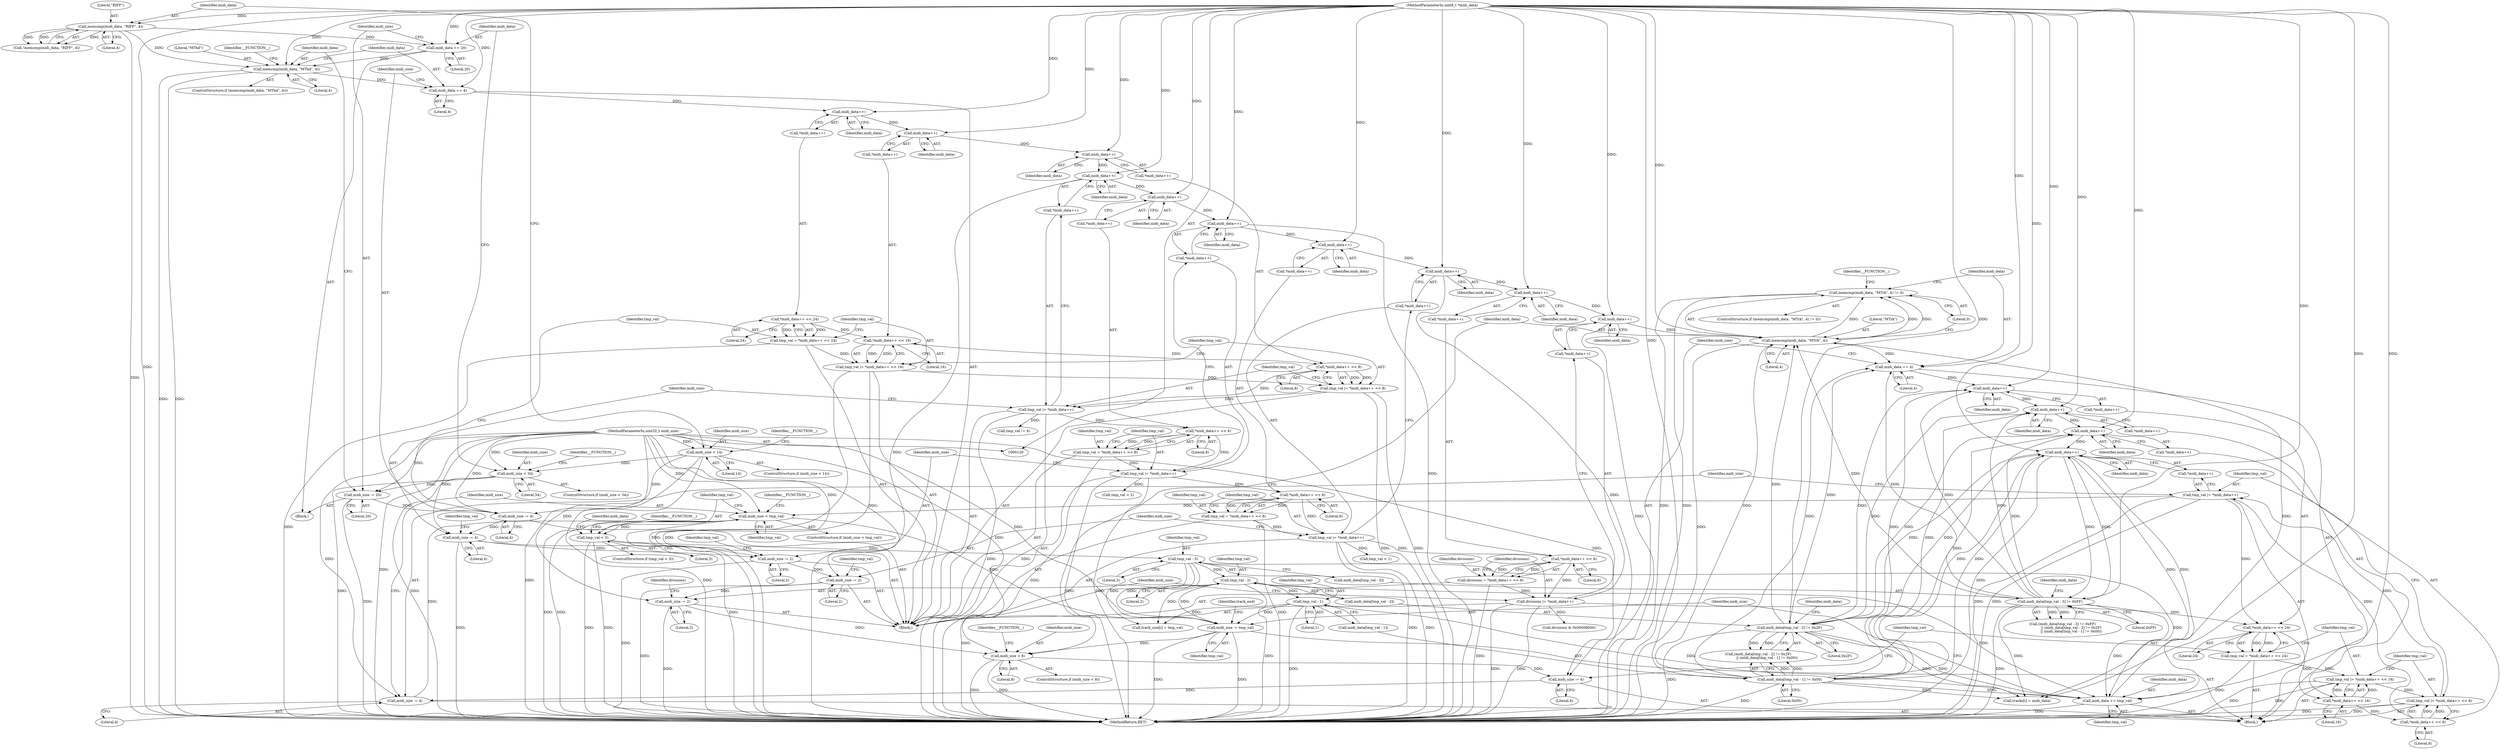 digraph "0_wildmidi_660b513d99bced8783a4a5984ac2f742c74ebbdd_1@API" {
"1000457" [label="(Call,memcmp(midi_data, \"MTrk\", 4) != 0)"];
"1000458" [label="(Call,memcmp(midi_data, \"MTrk\", 4))"];
"1000367" [label="(Call,midi_data++)"];
"1000361" [label="(Call,midi_data++)"];
"1000319" [label="(Call,midi_data++)"];
"1000313" [label="(Call,midi_data++)"];
"1000288" [label="(Call,midi_data++)"];
"1000282" [label="(Call,midi_data++)"];
"1000260" [label="(Call,midi_data++)"];
"1000254" [label="(Call,midi_data++)"];
"1000247" [label="(Call,midi_data++)"];
"1000240" [label="(Call,midi_data++)"];
"1000230" [label="(Call,midi_data += 4)"];
"1000217" [label="(Call,memcmp(midi_data, \"MThd\", 4))"];
"1000192" [label="(Call,memcmp(midi_data, \"RIFF\", 4))"];
"1000121" [label="(MethodParameterIn,uint8_t *midi_data)"];
"1000210" [label="(Call,midi_data += 20)"];
"1000572" [label="(Call,midi_data += tmp_val)"];
"1000535" [label="(Call,tmp_val - 3)"];
"1000519" [label="(Call,tmp_val < 3)"];
"1000507" [label="(Call,midi_size < tmp_val)"];
"1000503" [label="(Call,midi_size -= 4)"];
"1000474" [label="(Call,midi_size -= 4)"];
"1000445" [label="(Call,midi_size < 8)"];
"1000369" [label="(Call,midi_size -= 2)"];
"1000321" [label="(Call,midi_size -= 2)"];
"1000290" [label="(Call,midi_size -= 2)"];
"1000262" [label="(Call,midi_size -= 4)"];
"1000233" [label="(Call,midi_size -= 4)"];
"1000178" [label="(Call,midi_size < 14)"];
"1000122" [label="(MethodParameterIn,uint32_t midi_size)"];
"1000213" [label="(Call,midi_size -= 20)"];
"1000198" [label="(Call,midi_size < 34)"];
"1000575" [label="(Call,midi_size -= tmp_val)"];
"1000550" [label="(Call,tmp_val - 1)"];
"1000543" [label="(Call,tmp_val - 2)"];
"1000498" [label="(Call,tmp_val |= *midi_data++)"];
"1000491" [label="(Call,tmp_val |= *midi_data++ << 8)"];
"1000484" [label="(Call,tmp_val |= *midi_data++ << 16)"];
"1000477" [label="(Call,tmp_val = *midi_data++ << 24)"];
"1000479" [label="(Call,*midi_data++ << 24)"];
"1000364" [label="(Call,divisions |= *midi_data++)"];
"1000357" [label="(Call,divisions = *midi_data++ << 8)"];
"1000359" [label="(Call,*midi_data++ << 8)"];
"1000316" [label="(Call,tmp_val |= *midi_data++)"];
"1000309" [label="(Call,tmp_val = *midi_data++ << 8)"];
"1000311" [label="(Call,*midi_data++ << 8)"];
"1000285" [label="(Call,tmp_val |= *midi_data++)"];
"1000278" [label="(Call,tmp_val = *midi_data++ << 8)"];
"1000280" [label="(Call,*midi_data++ << 8)"];
"1000257" [label="(Call,tmp_val |= *midi_data++)"];
"1000250" [label="(Call,tmp_val |= *midi_data++ << 8)"];
"1000243" [label="(Call,tmp_val |= *midi_data++ << 16)"];
"1000236" [label="(Call,tmp_val = *midi_data++ << 24)"];
"1000238" [label="(Call,*midi_data++ << 24)"];
"1000245" [label="(Call,*midi_data++ << 16)"];
"1000252" [label="(Call,*midi_data++ << 8)"];
"1000486" [label="(Call,*midi_data++ << 16)"];
"1000493" [label="(Call,*midi_data++ << 8)"];
"1000540" [label="(Call,midi_data[tmp_val - 2] != 0x2F)"];
"1000501" [label="(Call,midi_data++)"];
"1000495" [label="(Call,midi_data++)"];
"1000488" [label="(Call,midi_data++)"];
"1000481" [label="(Call,midi_data++)"];
"1000471" [label="(Call,midi_data += 4)"];
"1000547" [label="(Call,midi_data[tmp_val - 1] != 0x00)"];
"1000532" [label="(Call,midi_data[tmp_val - 3] != 0xFF)"];
"1000219" [label="(Literal,\"MThd\")"];
"1000263" [label="(Identifier,midi_size)"];
"1000501" [label="(Call,midi_data++)"];
"1000357" [label="(Call,divisions = *midi_data++ << 8)"];
"1000461" [label="(Literal,4)"];
"1000245" [label="(Call,*midi_data++ << 16)"];
"1000191" [label="(Call,!memcmp(midi_data, \"RIFF\", 4))"];
"1000478" [label="(Identifier,tmp_val)"];
"1000371" [label="(Literal,2)"];
"1000249" [label="(Literal,16)"];
"1000546" [label="(Literal,0x2F)"];
"1000538" [label="(Literal,0xFF)"];
"1000484" [label="(Call,tmp_val |= *midi_data++ << 16)"];
"1000320" [label="(Identifier,midi_data)"];
"1000257" [label="(Call,tmp_val |= *midi_data++)"];
"1000250" [label="(Call,tmp_val |= *midi_data++ << 8)"];
"1000482" [label="(Identifier,midi_data)"];
"1000213" [label="(Call,midi_size -= 20)"];
"1000280" [label="(Call,*midi_data++ << 8)"];
"1000498" [label="(Call,tmp_val |= *midi_data++)"];
"1000360" [label="(Call,*midi_data++)"];
"1000232" [label="(Literal,4)"];
"1000199" [label="(Identifier,midi_size)"];
"1000266" [label="(Call,tmp_val != 6)"];
"1000179" [label="(Identifier,midi_size)"];
"1000490" [label="(Literal,16)"];
"1000542" [label="(Identifier,midi_data)"];
"1000192" [label="(Call,memcmp(midi_data, \"RIFF\", 4))"];
"1000577" [label="(Identifier,tmp_val)"];
"1000291" [label="(Identifier,midi_size)"];
"1000292" [label="(Literal,2)"];
"1000473" [label="(Literal,4)"];
"1000281" [label="(Call,*midi_data++)"];
"1000254" [label="(Call,midi_data++)"];
"1000550" [label="(Call,tmp_val - 1)"];
"1000196" [label="(Block,)"];
"1000471" [label="(Call,midi_data += 4)"];
"1000504" [label="(Identifier,midi_size)"];
"1000576" [label="(Identifier,midi_size)"];
"1000282" [label="(Call,midi_data++)"];
"1000312" [label="(Call,*midi_data++)"];
"1000239" [label="(Call,*midi_data++)"];
"1000230" [label="(Call,midi_data += 4)"];
"1000366" [label="(Call,*midi_data++)"];
"1000278" [label="(Call,tmp_val = *midi_data++ << 8)"];
"1000537" [label="(Literal,3)"];
"1000369" [label="(Call,midi_size -= 2)"];
"1000487" [label="(Call,*midi_data++)"];
"1000485" [label="(Identifier,tmp_val)"];
"1000183" [label="(Identifier,__FUNCTION__)"];
"1000534" [label="(Identifier,midi_data)"];
"1000512" [label="(Identifier,__FUNCTION__)"];
"1000212" [label="(Literal,20)"];
"1000508" [label="(Identifier,midi_size)"];
"1000479" [label="(Call,*midi_data++ << 24)"];
"1000495" [label="(Call,midi_data++)"];
"1000540" [label="(Call,midi_data[tmp_val - 2] != 0x2F)"];
"1000549" [label="(Identifier,midi_data)"];
"1000361" [label="(Call,midi_data++)"];
"1000580" [label="(Identifier,track_end)"];
"1000493" [label="(Call,*midi_data++ << 8)"];
"1000123" [label="(Block,)"];
"1000531" [label="(Call,(midi_data[tmp_val - 3] != 0xFF)\n                || (midi_data[tmp_val - 2] != 0x2F)\n                || (midi_data[tmp_val - 1] != 0x00))"];
"1000497" [label="(Literal,8)"];
"1000518" [label="(ControlStructure,if (tmp_val < 3))"];
"1000374" [label="(Identifier,divisions)"];
"1000288" [label="(Call,midi_data++)"];
"1000373" [label="(Call,divisions & 0x00008000)"];
"1000261" [label="(Identifier,midi_data)"];
"1000243" [label="(Call,tmp_val |= *midi_data++ << 16)"];
"1000532" [label="(Call,midi_data[tmp_val - 3] != 0xFF)"];
"1000475" [label="(Identifier,midi_size)"];
"1000294" [label="(Call,tmp_val > 2)"];
"1000177" [label="(ControlStructure,if (midi_size < 14))"];
"1000499" [label="(Identifier,tmp_val)"];
"1000286" [label="(Identifier,tmp_val)"];
"1000211" [label="(Identifier,midi_data)"];
"1000203" [label="(Identifier,__FUNCTION__)"];
"1000236" [label="(Call,tmp_val = *midi_data++ << 24)"];
"1000541" [label="(Call,midi_data[tmp_val - 2])"];
"1000536" [label="(Identifier,tmp_val)"];
"1000309" [label="(Call,tmp_val = *midi_data++ << 8)"];
"1000574" [label="(Identifier,tmp_val)"];
"1000367" [label="(Call,midi_data++)"];
"1000456" [label="(ControlStructure,if (memcmp(midi_data, \"MTrk\", 4) != 0))"];
"1000283" [label="(Identifier,midi_data)"];
"1000535" [label="(Call,tmp_val - 3)"];
"1000364" [label="(Call,divisions |= *midi_data++)"];
"1000290" [label="(Call,midi_size -= 2)"];
"1001533" [label="(MethodReturn,RET)"];
"1000318" [label="(Call,*midi_data++)"];
"1000363" [label="(Literal,8)"];
"1000323" [label="(Literal,2)"];
"1000572" [label="(Call,midi_data += tmp_val)"];
"1000260" [label="(Call,midi_data++)"];
"1000503" [label="(Call,midi_size -= 4)"];
"1000359" [label="(Call,*midi_data++ << 8)"];
"1000233" [label="(Call,midi_size -= 4)"];
"1000284" [label="(Literal,8)"];
"1000575" [label="(Call,midi_size -= tmp_val)"];
"1000313" [label="(Call,midi_data++)"];
"1000287" [label="(Call,*midi_data++)"];
"1000259" [label="(Call,*midi_data++)"];
"1000488" [label="(Call,midi_data++)"];
"1000551" [label="(Identifier,tmp_val)"];
"1000244" [label="(Identifier,tmp_val)"];
"1000235" [label="(Literal,4)"];
"1000237" [label="(Identifier,tmp_val)"];
"1000267" [label="(Identifier,tmp_val)"];
"1000483" [label="(Literal,24)"];
"1000231" [label="(Identifier,midi_data)"];
"1000474" [label="(Call,midi_size -= 4)"];
"1000251" [label="(Identifier,tmp_val)"];
"1000240" [label="(Call,midi_data++)"];
"1000217" [label="(Call,memcmp(midi_data, \"MThd\", 4))"];
"1000507" [label="(Call,midi_size < tmp_val)"];
"1000520" [label="(Identifier,tmp_val)"];
"1000457" [label="(Call,memcmp(midi_data, \"MTrk\", 4) != 0)"];
"1000492" [label="(Identifier,tmp_val)"];
"1000295" [label="(Identifier,tmp_val)"];
"1000370" [label="(Identifier,midi_size)"];
"1000494" [label="(Call,*midi_data++)"];
"1000311" [label="(Call,*midi_data++ << 8)"];
"1000215" [label="(Literal,20)"];
"1000481" [label="(Call,midi_data++)"];
"1000315" [label="(Literal,8)"];
"1000279" [label="(Identifier,tmp_val)"];
"1000317" [label="(Identifier,tmp_val)"];
"1000122" [label="(MethodParameterIn,uint32_t midi_size)"];
"1000496" [label="(Identifier,midi_data)"];
"1000247" [label="(Call,midi_data++)"];
"1000256" [label="(Literal,8)"];
"1000450" [label="(Identifier,__FUNCTION__)"];
"1000480" [label="(Call,*midi_data++)"];
"1000458" [label="(Call,memcmp(midi_data, \"MTrk\", 4))"];
"1000445" [label="(Call,midi_size < 8)"];
"1000358" [label="(Identifier,divisions)"];
"1000200" [label="(Literal,34)"];
"1000314" [label="(Identifier,midi_data)"];
"1000264" [label="(Literal,4)"];
"1000545" [label="(Literal,2)"];
"1000553" [label="(Literal,0x00)"];
"1000472" [label="(Identifier,midi_data)"];
"1000322" [label="(Identifier,midi_size)"];
"1000443" [label="(Block,)"];
"1000547" [label="(Call,midi_data[tmp_val - 1] != 0x00)"];
"1000567" [label="(Call,track_size[i] = tmp_val)"];
"1000121" [label="(MethodParameterIn,uint8_t *midi_data)"];
"1000310" [label="(Identifier,tmp_val)"];
"1000519" [label="(Call,tmp_val < 3)"];
"1000477" [label="(Call,tmp_val = *midi_data++ << 24)"];
"1000195" [label="(Literal,4)"];
"1000220" [label="(Literal,4)"];
"1000218" [label="(Identifier,midi_data)"];
"1000325" [label="(Call,tmp_val < 1)"];
"1000180" [label="(Literal,14)"];
"1000223" [label="(Identifier,__FUNCTION__)"];
"1000253" [label="(Call,*midi_data++)"];
"1000446" [label="(Identifier,midi_size)"];
"1000509" [label="(Identifier,tmp_val)"];
"1000460" [label="(Literal,\"MTrk\")"];
"1000234" [label="(Identifier,midi_size)"];
"1000524" [label="(Identifier,__FUNCTION__)"];
"1000476" [label="(Literal,4)"];
"1000248" [label="(Identifier,midi_data)"];
"1000246" [label="(Call,*midi_data++)"];
"1000486" [label="(Call,*midi_data++ << 16)"];
"1000543" [label="(Call,tmp_val - 2)"];
"1000198" [label="(Call,midi_size < 34)"];
"1000459" [label="(Identifier,midi_data)"];
"1000491" [label="(Call,tmp_val |= *midi_data++ << 8)"];
"1000197" [label="(ControlStructure,if (midi_size < 34))"];
"1000539" [label="(Call,(midi_data[tmp_val - 2] != 0x2F)\n                || (midi_data[tmp_val - 1] != 0x00))"];
"1000326" [label="(Identifier,tmp_val)"];
"1000365" [label="(Identifier,divisions)"];
"1000562" [label="(Call,tracks[i] = midi_data)"];
"1000194" [label="(Literal,\"RIFF\")"];
"1000552" [label="(Literal,1)"];
"1000465" [label="(Identifier,__FUNCTION__)"];
"1000500" [label="(Call,*midi_data++)"];
"1000214" [label="(Identifier,midi_size)"];
"1000447" [label="(Literal,8)"];
"1000506" [label="(ControlStructure,if (midi_size < tmp_val))"];
"1000216" [label="(ControlStructure,if (memcmp(midi_data, \"MThd\", 4)))"];
"1000444" [label="(ControlStructure,if (midi_size < 8))"];
"1000242" [label="(Literal,24)"];
"1000489" [label="(Identifier,midi_data)"];
"1000502" [label="(Identifier,midi_data)"];
"1000262" [label="(Call,midi_size -= 4)"];
"1000210" [label="(Call,midi_data += 20)"];
"1000258" [label="(Identifier,tmp_val)"];
"1000289" [label="(Identifier,midi_data)"];
"1000178" [label="(Call,midi_size < 14)"];
"1000533" [label="(Call,midi_data[tmp_val - 3])"];
"1000462" [label="(Literal,0)"];
"1000241" [label="(Identifier,midi_data)"];
"1000544" [label="(Identifier,tmp_val)"];
"1000238" [label="(Call,*midi_data++ << 24)"];
"1000548" [label="(Call,midi_data[tmp_val - 1])"];
"1000573" [label="(Identifier,midi_data)"];
"1000193" [label="(Identifier,midi_data)"];
"1000316" [label="(Call,tmp_val |= *midi_data++)"];
"1000321" [label="(Call,midi_size -= 2)"];
"1000319" [label="(Call,midi_data++)"];
"1000505" [label="(Literal,4)"];
"1000285" [label="(Call,tmp_val |= *midi_data++)"];
"1000252" [label="(Call,*midi_data++ << 8)"];
"1000521" [label="(Literal,3)"];
"1000362" [label="(Identifier,midi_data)"];
"1000368" [label="(Identifier,midi_data)"];
"1000255" [label="(Identifier,midi_data)"];
"1000457" -> "1000456"  [label="AST: "];
"1000457" -> "1000462"  [label="CFG: "];
"1000458" -> "1000457"  [label="AST: "];
"1000462" -> "1000457"  [label="AST: "];
"1000465" -> "1000457"  [label="CFG: "];
"1000472" -> "1000457"  [label="CFG: "];
"1000457" -> "1001533"  [label="DDG: "];
"1000457" -> "1001533"  [label="DDG: "];
"1000458" -> "1000457"  [label="DDG: "];
"1000458" -> "1000457"  [label="DDG: "];
"1000458" -> "1000457"  [label="DDG: "];
"1000458" -> "1000461"  [label="CFG: "];
"1000459" -> "1000458"  [label="AST: "];
"1000460" -> "1000458"  [label="AST: "];
"1000461" -> "1000458"  [label="AST: "];
"1000462" -> "1000458"  [label="CFG: "];
"1000458" -> "1001533"  [label="DDG: "];
"1000367" -> "1000458"  [label="DDG: "];
"1000572" -> "1000458"  [label="DDG: "];
"1000540" -> "1000458"  [label="DDG: "];
"1000547" -> "1000458"  [label="DDG: "];
"1000532" -> "1000458"  [label="DDG: "];
"1000121" -> "1000458"  [label="DDG: "];
"1000458" -> "1000471"  [label="DDG: "];
"1000367" -> "1000366"  [label="AST: "];
"1000367" -> "1000368"  [label="CFG: "];
"1000368" -> "1000367"  [label="AST: "];
"1000366" -> "1000367"  [label="CFG: "];
"1000367" -> "1001533"  [label="DDG: "];
"1000361" -> "1000367"  [label="DDG: "];
"1000121" -> "1000367"  [label="DDG: "];
"1000361" -> "1000360"  [label="AST: "];
"1000361" -> "1000362"  [label="CFG: "];
"1000362" -> "1000361"  [label="AST: "];
"1000360" -> "1000361"  [label="CFG: "];
"1000319" -> "1000361"  [label="DDG: "];
"1000121" -> "1000361"  [label="DDG: "];
"1000319" -> "1000318"  [label="AST: "];
"1000319" -> "1000320"  [label="CFG: "];
"1000320" -> "1000319"  [label="AST: "];
"1000318" -> "1000319"  [label="CFG: "];
"1000319" -> "1001533"  [label="DDG: "];
"1000313" -> "1000319"  [label="DDG: "];
"1000121" -> "1000319"  [label="DDG: "];
"1000313" -> "1000312"  [label="AST: "];
"1000313" -> "1000314"  [label="CFG: "];
"1000314" -> "1000313"  [label="AST: "];
"1000312" -> "1000313"  [label="CFG: "];
"1000288" -> "1000313"  [label="DDG: "];
"1000121" -> "1000313"  [label="DDG: "];
"1000288" -> "1000287"  [label="AST: "];
"1000288" -> "1000289"  [label="CFG: "];
"1000289" -> "1000288"  [label="AST: "];
"1000287" -> "1000288"  [label="CFG: "];
"1000288" -> "1001533"  [label="DDG: "];
"1000282" -> "1000288"  [label="DDG: "];
"1000121" -> "1000288"  [label="DDG: "];
"1000282" -> "1000281"  [label="AST: "];
"1000282" -> "1000283"  [label="CFG: "];
"1000283" -> "1000282"  [label="AST: "];
"1000281" -> "1000282"  [label="CFG: "];
"1000260" -> "1000282"  [label="DDG: "];
"1000121" -> "1000282"  [label="DDG: "];
"1000260" -> "1000259"  [label="AST: "];
"1000260" -> "1000261"  [label="CFG: "];
"1000261" -> "1000260"  [label="AST: "];
"1000259" -> "1000260"  [label="CFG: "];
"1000260" -> "1001533"  [label="DDG: "];
"1000254" -> "1000260"  [label="DDG: "];
"1000121" -> "1000260"  [label="DDG: "];
"1000254" -> "1000253"  [label="AST: "];
"1000254" -> "1000255"  [label="CFG: "];
"1000255" -> "1000254"  [label="AST: "];
"1000253" -> "1000254"  [label="CFG: "];
"1000247" -> "1000254"  [label="DDG: "];
"1000121" -> "1000254"  [label="DDG: "];
"1000247" -> "1000246"  [label="AST: "];
"1000247" -> "1000248"  [label="CFG: "];
"1000248" -> "1000247"  [label="AST: "];
"1000246" -> "1000247"  [label="CFG: "];
"1000240" -> "1000247"  [label="DDG: "];
"1000121" -> "1000247"  [label="DDG: "];
"1000240" -> "1000239"  [label="AST: "];
"1000240" -> "1000241"  [label="CFG: "];
"1000241" -> "1000240"  [label="AST: "];
"1000239" -> "1000240"  [label="CFG: "];
"1000230" -> "1000240"  [label="DDG: "];
"1000121" -> "1000240"  [label="DDG: "];
"1000230" -> "1000123"  [label="AST: "];
"1000230" -> "1000232"  [label="CFG: "];
"1000231" -> "1000230"  [label="AST: "];
"1000232" -> "1000230"  [label="AST: "];
"1000234" -> "1000230"  [label="CFG: "];
"1000217" -> "1000230"  [label="DDG: "];
"1000121" -> "1000230"  [label="DDG: "];
"1000217" -> "1000216"  [label="AST: "];
"1000217" -> "1000220"  [label="CFG: "];
"1000218" -> "1000217"  [label="AST: "];
"1000219" -> "1000217"  [label="AST: "];
"1000220" -> "1000217"  [label="AST: "];
"1000223" -> "1000217"  [label="CFG: "];
"1000231" -> "1000217"  [label="CFG: "];
"1000217" -> "1001533"  [label="DDG: "];
"1000217" -> "1001533"  [label="DDG: "];
"1000192" -> "1000217"  [label="DDG: "];
"1000210" -> "1000217"  [label="DDG: "];
"1000121" -> "1000217"  [label="DDG: "];
"1000192" -> "1000191"  [label="AST: "];
"1000192" -> "1000195"  [label="CFG: "];
"1000193" -> "1000192"  [label="AST: "];
"1000194" -> "1000192"  [label="AST: "];
"1000195" -> "1000192"  [label="AST: "];
"1000191" -> "1000192"  [label="CFG: "];
"1000192" -> "1001533"  [label="DDG: "];
"1000192" -> "1000191"  [label="DDG: "];
"1000192" -> "1000191"  [label="DDG: "];
"1000192" -> "1000191"  [label="DDG: "];
"1000121" -> "1000192"  [label="DDG: "];
"1000192" -> "1000210"  [label="DDG: "];
"1000121" -> "1000120"  [label="AST: "];
"1000121" -> "1001533"  [label="DDG: "];
"1000121" -> "1000210"  [label="DDG: "];
"1000121" -> "1000471"  [label="DDG: "];
"1000121" -> "1000481"  [label="DDG: "];
"1000121" -> "1000488"  [label="DDG: "];
"1000121" -> "1000495"  [label="DDG: "];
"1000121" -> "1000501"  [label="DDG: "];
"1000121" -> "1000532"  [label="DDG: "];
"1000121" -> "1000540"  [label="DDG: "];
"1000121" -> "1000547"  [label="DDG: "];
"1000121" -> "1000562"  [label="DDG: "];
"1000121" -> "1000572"  [label="DDG: "];
"1000210" -> "1000196"  [label="AST: "];
"1000210" -> "1000212"  [label="CFG: "];
"1000211" -> "1000210"  [label="AST: "];
"1000212" -> "1000210"  [label="AST: "];
"1000214" -> "1000210"  [label="CFG: "];
"1000572" -> "1000443"  [label="AST: "];
"1000572" -> "1000574"  [label="CFG: "];
"1000573" -> "1000572"  [label="AST: "];
"1000574" -> "1000572"  [label="AST: "];
"1000576" -> "1000572"  [label="CFG: "];
"1000572" -> "1001533"  [label="DDG: "];
"1000535" -> "1000572"  [label="DDG: "];
"1000550" -> "1000572"  [label="DDG: "];
"1000543" -> "1000572"  [label="DDG: "];
"1000540" -> "1000572"  [label="DDG: "];
"1000547" -> "1000572"  [label="DDG: "];
"1000532" -> "1000572"  [label="DDG: "];
"1000501" -> "1000572"  [label="DDG: "];
"1000535" -> "1000533"  [label="AST: "];
"1000535" -> "1000537"  [label="CFG: "];
"1000536" -> "1000535"  [label="AST: "];
"1000537" -> "1000535"  [label="AST: "];
"1000533" -> "1000535"  [label="CFG: "];
"1000535" -> "1001533"  [label="DDG: "];
"1000519" -> "1000535"  [label="DDG: "];
"1000535" -> "1000543"  [label="DDG: "];
"1000535" -> "1000567"  [label="DDG: "];
"1000535" -> "1000575"  [label="DDG: "];
"1000519" -> "1000518"  [label="AST: "];
"1000519" -> "1000521"  [label="CFG: "];
"1000520" -> "1000519"  [label="AST: "];
"1000521" -> "1000519"  [label="AST: "];
"1000524" -> "1000519"  [label="CFG: "];
"1000534" -> "1000519"  [label="CFG: "];
"1000519" -> "1001533"  [label="DDG: "];
"1000519" -> "1001533"  [label="DDG: "];
"1000507" -> "1000519"  [label="DDG: "];
"1000507" -> "1000506"  [label="AST: "];
"1000507" -> "1000509"  [label="CFG: "];
"1000508" -> "1000507"  [label="AST: "];
"1000509" -> "1000507"  [label="AST: "];
"1000512" -> "1000507"  [label="CFG: "];
"1000520" -> "1000507"  [label="CFG: "];
"1000507" -> "1001533"  [label="DDG: "];
"1000507" -> "1001533"  [label="DDG: "];
"1000507" -> "1001533"  [label="DDG: "];
"1000503" -> "1000507"  [label="DDG: "];
"1000122" -> "1000507"  [label="DDG: "];
"1000498" -> "1000507"  [label="DDG: "];
"1000507" -> "1000575"  [label="DDG: "];
"1000503" -> "1000443"  [label="AST: "];
"1000503" -> "1000505"  [label="CFG: "];
"1000504" -> "1000503"  [label="AST: "];
"1000505" -> "1000503"  [label="AST: "];
"1000508" -> "1000503"  [label="CFG: "];
"1000474" -> "1000503"  [label="DDG: "];
"1000122" -> "1000503"  [label="DDG: "];
"1000474" -> "1000443"  [label="AST: "];
"1000474" -> "1000476"  [label="CFG: "];
"1000475" -> "1000474"  [label="AST: "];
"1000476" -> "1000474"  [label="AST: "];
"1000478" -> "1000474"  [label="CFG: "];
"1000445" -> "1000474"  [label="DDG: "];
"1000122" -> "1000474"  [label="DDG: "];
"1000445" -> "1000444"  [label="AST: "];
"1000445" -> "1000447"  [label="CFG: "];
"1000446" -> "1000445"  [label="AST: "];
"1000447" -> "1000445"  [label="AST: "];
"1000450" -> "1000445"  [label="CFG: "];
"1000459" -> "1000445"  [label="CFG: "];
"1000445" -> "1001533"  [label="DDG: "];
"1000445" -> "1001533"  [label="DDG: "];
"1000369" -> "1000445"  [label="DDG: "];
"1000575" -> "1000445"  [label="DDG: "];
"1000122" -> "1000445"  [label="DDG: "];
"1000369" -> "1000123"  [label="AST: "];
"1000369" -> "1000371"  [label="CFG: "];
"1000370" -> "1000369"  [label="AST: "];
"1000371" -> "1000369"  [label="AST: "];
"1000374" -> "1000369"  [label="CFG: "];
"1000369" -> "1001533"  [label="DDG: "];
"1000321" -> "1000369"  [label="DDG: "];
"1000122" -> "1000369"  [label="DDG: "];
"1000321" -> "1000123"  [label="AST: "];
"1000321" -> "1000323"  [label="CFG: "];
"1000322" -> "1000321"  [label="AST: "];
"1000323" -> "1000321"  [label="AST: "];
"1000326" -> "1000321"  [label="CFG: "];
"1000321" -> "1001533"  [label="DDG: "];
"1000290" -> "1000321"  [label="DDG: "];
"1000122" -> "1000321"  [label="DDG: "];
"1000290" -> "1000123"  [label="AST: "];
"1000290" -> "1000292"  [label="CFG: "];
"1000291" -> "1000290"  [label="AST: "];
"1000292" -> "1000290"  [label="AST: "];
"1000295" -> "1000290"  [label="CFG: "];
"1000290" -> "1001533"  [label="DDG: "];
"1000262" -> "1000290"  [label="DDG: "];
"1000122" -> "1000290"  [label="DDG: "];
"1000262" -> "1000123"  [label="AST: "];
"1000262" -> "1000264"  [label="CFG: "];
"1000263" -> "1000262"  [label="AST: "];
"1000264" -> "1000262"  [label="AST: "];
"1000267" -> "1000262"  [label="CFG: "];
"1000262" -> "1001533"  [label="DDG: "];
"1000233" -> "1000262"  [label="DDG: "];
"1000122" -> "1000262"  [label="DDG: "];
"1000233" -> "1000123"  [label="AST: "];
"1000233" -> "1000235"  [label="CFG: "];
"1000234" -> "1000233"  [label="AST: "];
"1000235" -> "1000233"  [label="AST: "];
"1000237" -> "1000233"  [label="CFG: "];
"1000178" -> "1000233"  [label="DDG: "];
"1000213" -> "1000233"  [label="DDG: "];
"1000122" -> "1000233"  [label="DDG: "];
"1000178" -> "1000177"  [label="AST: "];
"1000178" -> "1000180"  [label="CFG: "];
"1000179" -> "1000178"  [label="AST: "];
"1000180" -> "1000178"  [label="AST: "];
"1000183" -> "1000178"  [label="CFG: "];
"1000193" -> "1000178"  [label="CFG: "];
"1000178" -> "1001533"  [label="DDG: "];
"1000178" -> "1001533"  [label="DDG: "];
"1000122" -> "1000178"  [label="DDG: "];
"1000178" -> "1000198"  [label="DDG: "];
"1000122" -> "1000120"  [label="AST: "];
"1000122" -> "1001533"  [label="DDG: "];
"1000122" -> "1000198"  [label="DDG: "];
"1000122" -> "1000213"  [label="DDG: "];
"1000122" -> "1000575"  [label="DDG: "];
"1000213" -> "1000196"  [label="AST: "];
"1000213" -> "1000215"  [label="CFG: "];
"1000214" -> "1000213"  [label="AST: "];
"1000215" -> "1000213"  [label="AST: "];
"1000218" -> "1000213"  [label="CFG: "];
"1000213" -> "1001533"  [label="DDG: "];
"1000198" -> "1000213"  [label="DDG: "];
"1000198" -> "1000197"  [label="AST: "];
"1000198" -> "1000200"  [label="CFG: "];
"1000199" -> "1000198"  [label="AST: "];
"1000200" -> "1000198"  [label="AST: "];
"1000203" -> "1000198"  [label="CFG: "];
"1000211" -> "1000198"  [label="CFG: "];
"1000198" -> "1001533"  [label="DDG: "];
"1000198" -> "1001533"  [label="DDG: "];
"1000575" -> "1000443"  [label="AST: "];
"1000575" -> "1000577"  [label="CFG: "];
"1000576" -> "1000575"  [label="AST: "];
"1000577" -> "1000575"  [label="AST: "];
"1000580" -> "1000575"  [label="CFG: "];
"1000575" -> "1001533"  [label="DDG: "];
"1000575" -> "1001533"  [label="DDG: "];
"1000550" -> "1000575"  [label="DDG: "];
"1000543" -> "1000575"  [label="DDG: "];
"1000550" -> "1000548"  [label="AST: "];
"1000550" -> "1000552"  [label="CFG: "];
"1000551" -> "1000550"  [label="AST: "];
"1000552" -> "1000550"  [label="AST: "];
"1000548" -> "1000550"  [label="CFG: "];
"1000550" -> "1001533"  [label="DDG: "];
"1000543" -> "1000550"  [label="DDG: "];
"1000550" -> "1000567"  [label="DDG: "];
"1000543" -> "1000541"  [label="AST: "];
"1000543" -> "1000545"  [label="CFG: "];
"1000544" -> "1000543"  [label="AST: "];
"1000545" -> "1000543"  [label="AST: "];
"1000541" -> "1000543"  [label="CFG: "];
"1000543" -> "1001533"  [label="DDG: "];
"1000543" -> "1000567"  [label="DDG: "];
"1000498" -> "1000443"  [label="AST: "];
"1000498" -> "1000500"  [label="CFG: "];
"1000499" -> "1000498"  [label="AST: "];
"1000500" -> "1000498"  [label="AST: "];
"1000504" -> "1000498"  [label="CFG: "];
"1000498" -> "1001533"  [label="DDG: "];
"1000498" -> "1001533"  [label="DDG: "];
"1000498" -> "1000479"  [label="DDG: "];
"1000491" -> "1000498"  [label="DDG: "];
"1000493" -> "1000498"  [label="DDG: "];
"1000491" -> "1000443"  [label="AST: "];
"1000491" -> "1000493"  [label="CFG: "];
"1000492" -> "1000491"  [label="AST: "];
"1000493" -> "1000491"  [label="AST: "];
"1000499" -> "1000491"  [label="CFG: "];
"1000491" -> "1001533"  [label="DDG: "];
"1000491" -> "1001533"  [label="DDG: "];
"1000484" -> "1000491"  [label="DDG: "];
"1000493" -> "1000491"  [label="DDG: "];
"1000493" -> "1000491"  [label="DDG: "];
"1000484" -> "1000443"  [label="AST: "];
"1000484" -> "1000486"  [label="CFG: "];
"1000485" -> "1000484"  [label="AST: "];
"1000486" -> "1000484"  [label="AST: "];
"1000492" -> "1000484"  [label="CFG: "];
"1000484" -> "1001533"  [label="DDG: "];
"1000484" -> "1001533"  [label="DDG: "];
"1000477" -> "1000484"  [label="DDG: "];
"1000486" -> "1000484"  [label="DDG: "];
"1000486" -> "1000484"  [label="DDG: "];
"1000477" -> "1000443"  [label="AST: "];
"1000477" -> "1000479"  [label="CFG: "];
"1000478" -> "1000477"  [label="AST: "];
"1000479" -> "1000477"  [label="AST: "];
"1000485" -> "1000477"  [label="CFG: "];
"1000477" -> "1001533"  [label="DDG: "];
"1000479" -> "1000477"  [label="DDG: "];
"1000479" -> "1000477"  [label="DDG: "];
"1000479" -> "1000483"  [label="CFG: "];
"1000480" -> "1000479"  [label="AST: "];
"1000483" -> "1000479"  [label="AST: "];
"1000364" -> "1000479"  [label="DDG: "];
"1000479" -> "1000486"  [label="DDG: "];
"1000364" -> "1000123"  [label="AST: "];
"1000364" -> "1000366"  [label="CFG: "];
"1000365" -> "1000364"  [label="AST: "];
"1000366" -> "1000364"  [label="AST: "];
"1000370" -> "1000364"  [label="CFG: "];
"1000364" -> "1001533"  [label="DDG: "];
"1000364" -> "1001533"  [label="DDG: "];
"1000357" -> "1000364"  [label="DDG: "];
"1000359" -> "1000364"  [label="DDG: "];
"1000364" -> "1000373"  [label="DDG: "];
"1000357" -> "1000123"  [label="AST: "];
"1000357" -> "1000359"  [label="CFG: "];
"1000358" -> "1000357"  [label="AST: "];
"1000359" -> "1000357"  [label="AST: "];
"1000365" -> "1000357"  [label="CFG: "];
"1000357" -> "1001533"  [label="DDG: "];
"1000359" -> "1000357"  [label="DDG: "];
"1000359" -> "1000357"  [label="DDG: "];
"1000359" -> "1000363"  [label="CFG: "];
"1000360" -> "1000359"  [label="AST: "];
"1000363" -> "1000359"  [label="AST: "];
"1000316" -> "1000359"  [label="DDG: "];
"1000316" -> "1000123"  [label="AST: "];
"1000316" -> "1000318"  [label="CFG: "];
"1000317" -> "1000316"  [label="AST: "];
"1000318" -> "1000316"  [label="AST: "];
"1000322" -> "1000316"  [label="CFG: "];
"1000316" -> "1001533"  [label="DDG: "];
"1000316" -> "1001533"  [label="DDG: "];
"1000309" -> "1000316"  [label="DDG: "];
"1000311" -> "1000316"  [label="DDG: "];
"1000316" -> "1000325"  [label="DDG: "];
"1000309" -> "1000123"  [label="AST: "];
"1000309" -> "1000311"  [label="CFG: "];
"1000310" -> "1000309"  [label="AST: "];
"1000311" -> "1000309"  [label="AST: "];
"1000317" -> "1000309"  [label="CFG: "];
"1000309" -> "1001533"  [label="DDG: "];
"1000311" -> "1000309"  [label="DDG: "];
"1000311" -> "1000309"  [label="DDG: "];
"1000311" -> "1000315"  [label="CFG: "];
"1000312" -> "1000311"  [label="AST: "];
"1000315" -> "1000311"  [label="AST: "];
"1000285" -> "1000311"  [label="DDG: "];
"1000285" -> "1000123"  [label="AST: "];
"1000285" -> "1000287"  [label="CFG: "];
"1000286" -> "1000285"  [label="AST: "];
"1000287" -> "1000285"  [label="AST: "];
"1000291" -> "1000285"  [label="CFG: "];
"1000285" -> "1001533"  [label="DDG: "];
"1000285" -> "1001533"  [label="DDG: "];
"1000278" -> "1000285"  [label="DDG: "];
"1000280" -> "1000285"  [label="DDG: "];
"1000285" -> "1000294"  [label="DDG: "];
"1000278" -> "1000123"  [label="AST: "];
"1000278" -> "1000280"  [label="CFG: "];
"1000279" -> "1000278"  [label="AST: "];
"1000280" -> "1000278"  [label="AST: "];
"1000286" -> "1000278"  [label="CFG: "];
"1000278" -> "1001533"  [label="DDG: "];
"1000280" -> "1000278"  [label="DDG: "];
"1000280" -> "1000278"  [label="DDG: "];
"1000280" -> "1000284"  [label="CFG: "];
"1000281" -> "1000280"  [label="AST: "];
"1000284" -> "1000280"  [label="AST: "];
"1000257" -> "1000280"  [label="DDG: "];
"1000257" -> "1000123"  [label="AST: "];
"1000257" -> "1000259"  [label="CFG: "];
"1000258" -> "1000257"  [label="AST: "];
"1000259" -> "1000257"  [label="AST: "];
"1000263" -> "1000257"  [label="CFG: "];
"1000257" -> "1001533"  [label="DDG: "];
"1000257" -> "1001533"  [label="DDG: "];
"1000250" -> "1000257"  [label="DDG: "];
"1000252" -> "1000257"  [label="DDG: "];
"1000257" -> "1000266"  [label="DDG: "];
"1000250" -> "1000123"  [label="AST: "];
"1000250" -> "1000252"  [label="CFG: "];
"1000251" -> "1000250"  [label="AST: "];
"1000252" -> "1000250"  [label="AST: "];
"1000258" -> "1000250"  [label="CFG: "];
"1000250" -> "1001533"  [label="DDG: "];
"1000250" -> "1001533"  [label="DDG: "];
"1000243" -> "1000250"  [label="DDG: "];
"1000252" -> "1000250"  [label="DDG: "];
"1000252" -> "1000250"  [label="DDG: "];
"1000243" -> "1000123"  [label="AST: "];
"1000243" -> "1000245"  [label="CFG: "];
"1000244" -> "1000243"  [label="AST: "];
"1000245" -> "1000243"  [label="AST: "];
"1000251" -> "1000243"  [label="CFG: "];
"1000243" -> "1001533"  [label="DDG: "];
"1000243" -> "1001533"  [label="DDG: "];
"1000236" -> "1000243"  [label="DDG: "];
"1000245" -> "1000243"  [label="DDG: "];
"1000245" -> "1000243"  [label="DDG: "];
"1000236" -> "1000123"  [label="AST: "];
"1000236" -> "1000238"  [label="CFG: "];
"1000237" -> "1000236"  [label="AST: "];
"1000238" -> "1000236"  [label="AST: "];
"1000244" -> "1000236"  [label="CFG: "];
"1000236" -> "1001533"  [label="DDG: "];
"1000238" -> "1000236"  [label="DDG: "];
"1000238" -> "1000236"  [label="DDG: "];
"1000238" -> "1000242"  [label="CFG: "];
"1000239" -> "1000238"  [label="AST: "];
"1000242" -> "1000238"  [label="AST: "];
"1000238" -> "1000245"  [label="DDG: "];
"1000245" -> "1000249"  [label="CFG: "];
"1000246" -> "1000245"  [label="AST: "];
"1000249" -> "1000245"  [label="AST: "];
"1000245" -> "1000252"  [label="DDG: "];
"1000252" -> "1000256"  [label="CFG: "];
"1000253" -> "1000252"  [label="AST: "];
"1000256" -> "1000252"  [label="AST: "];
"1000486" -> "1000490"  [label="CFG: "];
"1000487" -> "1000486"  [label="AST: "];
"1000490" -> "1000486"  [label="AST: "];
"1000486" -> "1000493"  [label="DDG: "];
"1000493" -> "1000497"  [label="CFG: "];
"1000494" -> "1000493"  [label="AST: "];
"1000497" -> "1000493"  [label="AST: "];
"1000540" -> "1000539"  [label="AST: "];
"1000540" -> "1000546"  [label="CFG: "];
"1000541" -> "1000540"  [label="AST: "];
"1000546" -> "1000540"  [label="AST: "];
"1000549" -> "1000540"  [label="CFG: "];
"1000539" -> "1000540"  [label="CFG: "];
"1000540" -> "1001533"  [label="DDG: "];
"1000540" -> "1000471"  [label="DDG: "];
"1000540" -> "1000481"  [label="DDG: "];
"1000540" -> "1000488"  [label="DDG: "];
"1000540" -> "1000495"  [label="DDG: "];
"1000540" -> "1000501"  [label="DDG: "];
"1000540" -> "1000539"  [label="DDG: "];
"1000540" -> "1000539"  [label="DDG: "];
"1000501" -> "1000540"  [label="DDG: "];
"1000540" -> "1000562"  [label="DDG: "];
"1000501" -> "1000500"  [label="AST: "];
"1000501" -> "1000502"  [label="CFG: "];
"1000502" -> "1000501"  [label="AST: "];
"1000500" -> "1000501"  [label="CFG: "];
"1000501" -> "1001533"  [label="DDG: "];
"1000495" -> "1000501"  [label="DDG: "];
"1000547" -> "1000501"  [label="DDG: "];
"1000532" -> "1000501"  [label="DDG: "];
"1000501" -> "1000532"  [label="DDG: "];
"1000501" -> "1000547"  [label="DDG: "];
"1000501" -> "1000562"  [label="DDG: "];
"1000495" -> "1000494"  [label="AST: "];
"1000495" -> "1000496"  [label="CFG: "];
"1000496" -> "1000495"  [label="AST: "];
"1000494" -> "1000495"  [label="CFG: "];
"1000488" -> "1000495"  [label="DDG: "];
"1000547" -> "1000495"  [label="DDG: "];
"1000532" -> "1000495"  [label="DDG: "];
"1000488" -> "1000487"  [label="AST: "];
"1000488" -> "1000489"  [label="CFG: "];
"1000489" -> "1000488"  [label="AST: "];
"1000487" -> "1000488"  [label="CFG: "];
"1000481" -> "1000488"  [label="DDG: "];
"1000547" -> "1000488"  [label="DDG: "];
"1000532" -> "1000488"  [label="DDG: "];
"1000481" -> "1000480"  [label="AST: "];
"1000481" -> "1000482"  [label="CFG: "];
"1000482" -> "1000481"  [label="AST: "];
"1000480" -> "1000481"  [label="CFG: "];
"1000471" -> "1000481"  [label="DDG: "];
"1000547" -> "1000481"  [label="DDG: "];
"1000532" -> "1000481"  [label="DDG: "];
"1000471" -> "1000443"  [label="AST: "];
"1000471" -> "1000473"  [label="CFG: "];
"1000472" -> "1000471"  [label="AST: "];
"1000473" -> "1000471"  [label="AST: "];
"1000475" -> "1000471"  [label="CFG: "];
"1000547" -> "1000471"  [label="DDG: "];
"1000532" -> "1000471"  [label="DDG: "];
"1000547" -> "1000539"  [label="AST: "];
"1000547" -> "1000553"  [label="CFG: "];
"1000548" -> "1000547"  [label="AST: "];
"1000553" -> "1000547"  [label="AST: "];
"1000539" -> "1000547"  [label="CFG: "];
"1000547" -> "1001533"  [label="DDG: "];
"1000547" -> "1000539"  [label="DDG: "];
"1000547" -> "1000539"  [label="DDG: "];
"1000547" -> "1000562"  [label="DDG: "];
"1000532" -> "1000531"  [label="AST: "];
"1000532" -> "1000538"  [label="CFG: "];
"1000533" -> "1000532"  [label="AST: "];
"1000538" -> "1000532"  [label="AST: "];
"1000542" -> "1000532"  [label="CFG: "];
"1000531" -> "1000532"  [label="CFG: "];
"1000532" -> "1001533"  [label="DDG: "];
"1000532" -> "1000531"  [label="DDG: "];
"1000532" -> "1000531"  [label="DDG: "];
"1000532" -> "1000562"  [label="DDG: "];
}
